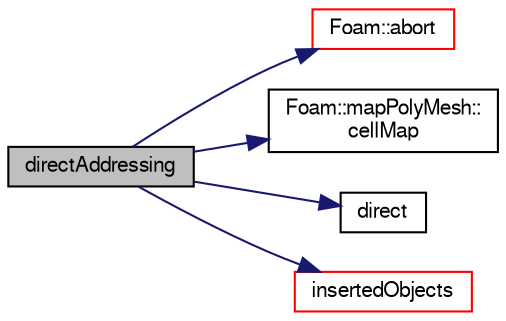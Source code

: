 digraph "directAddressing"
{
  bgcolor="transparent";
  edge [fontname="FreeSans",fontsize="10",labelfontname="FreeSans",labelfontsize="10"];
  node [fontname="FreeSans",fontsize="10",shape=record];
  rankdir="LR";
  Node124 [label="directAddressing",height=0.2,width=0.4,color="black", fillcolor="grey75", style="filled", fontcolor="black"];
  Node124 -> Node125 [color="midnightblue",fontsize="10",style="solid",fontname="FreeSans"];
  Node125 [label="Foam::abort",height=0.2,width=0.4,color="red",URL="$a21124.html#a447107a607d03e417307c203fa5fb44b"];
  Node124 -> Node168 [color="midnightblue",fontsize="10",style="solid",fontname="FreeSans"];
  Node168 [label="Foam::mapPolyMesh::\lcellMap",height=0.2,width=0.4,color="black",URL="$a27386.html#a4209f47fe506af0959ae50b019562b17",tooltip="Old cell map. "];
  Node124 -> Node169 [color="midnightblue",fontsize="10",style="solid",fontname="FreeSans"];
  Node169 [label="direct",height=0.2,width=0.4,color="black",URL="$a27346.html#ae76ee987311e5a64ff3eb5857c82a76a",tooltip="Is the mapping direct. "];
  Node124 -> Node170 [color="midnightblue",fontsize="10",style="solid",fontname="FreeSans"];
  Node170 [label="insertedObjects",height=0.2,width=0.4,color="red",URL="$a27346.html#acdbb80a9d9daff09e7145118b9a90b80",tooltip="Are there any inserted cells. "];
}
